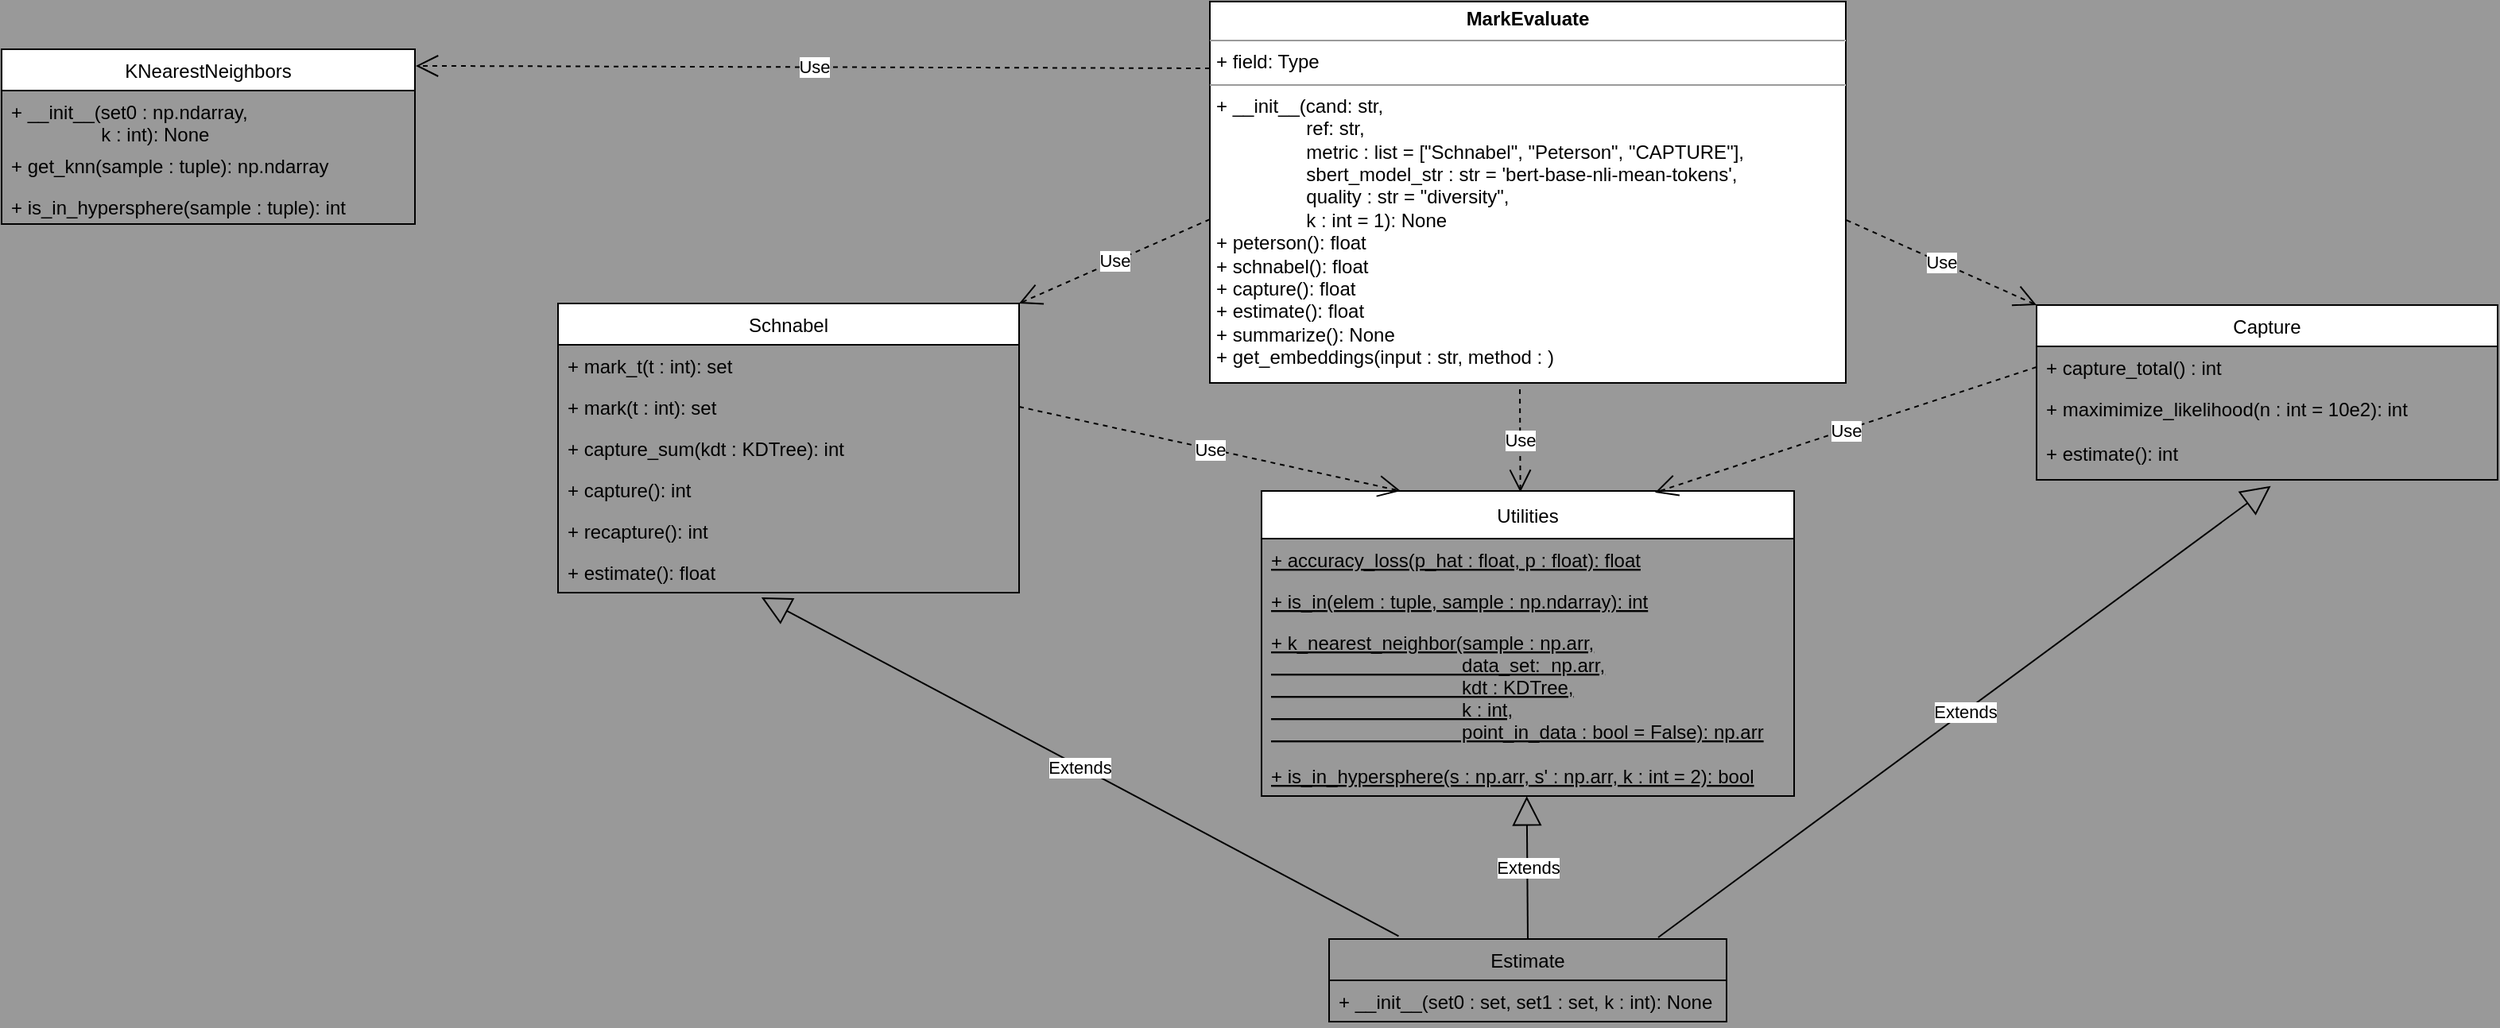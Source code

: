 <mxfile>
    <diagram id="OaVPVNc6GjlpHybK9Wb1" name="Page-1">
        <mxGraphModel dx="2386" dy="913" grid="1" gridSize="10" guides="1" tooltips="1" connect="1" arrows="1" fold="1" page="1" pageScale="1" pageWidth="850" pageHeight="1100" background="#999999" math="0" shadow="0">
            <root>
                <mxCell id="0"/>
                <mxCell id="1" parent="0"/>
                <mxCell id="27" style="edgeStyle=orthogonalEdgeStyle;rounded=0;orthogonalLoop=1;jettySize=auto;html=1;exitX=1;exitY=0.5;exitDx=0;exitDy=0;" parent="1" source="2" edge="1">
                    <mxGeometry relative="1" as="geometry">
                        <mxPoint x="630" y="170" as="targetPoint"/>
                    </mxGeometry>
                </mxCell>
                <mxCell id="2" value="&lt;p style=&quot;margin: 0px ; margin-top: 4px ; text-align: center&quot;&gt;&lt;b&gt;MarkEvaluate&lt;/b&gt;&lt;/p&gt;&lt;hr size=&quot;1&quot;&gt;&lt;p style=&quot;margin: 0px ; margin-left: 4px&quot;&gt;+ field: Type&lt;/p&gt;&lt;hr size=&quot;1&quot;&gt;&lt;p style=&quot;margin: 0px ; margin-left: 4px&quot;&gt;+ __init__(cand: str,&lt;/p&gt;&lt;p style=&quot;margin: 0px ; margin-left: 4px&quot;&gt;&amp;nbsp; &amp;nbsp; &amp;nbsp; &amp;nbsp; &amp;nbsp; &amp;nbsp; &amp;nbsp; &amp;nbsp; &amp;nbsp;ref: str,&lt;/p&gt;&lt;p style=&quot;margin: 0px ; margin-left: 4px&quot;&gt;&amp;nbsp; &amp;nbsp; &amp;nbsp; &amp;nbsp; &amp;nbsp; &amp;nbsp; &amp;nbsp; &amp;nbsp; &amp;nbsp;metric : list = [&quot;Schnabel&quot;, &quot;Peterson&quot;, &quot;CAPTURE&quot;],&lt;/p&gt;&lt;p style=&quot;margin: 0px ; margin-left: 4px&quot;&gt;&amp;nbsp; &amp;nbsp; &amp;nbsp; &amp;nbsp; &amp;nbsp; &amp;nbsp; &amp;nbsp; &amp;nbsp; &amp;nbsp;sbert_model_str : str = 'bert-base-nli-mean-tokens',&lt;/p&gt;&lt;p style=&quot;margin: 0px ; margin-left: 4px&quot;&gt;&lt;span&gt;&amp;nbsp; &amp;nbsp; &amp;nbsp; &amp;nbsp; &amp;nbsp; &amp;nbsp; &amp;nbsp; &amp;nbsp; &amp;nbsp;quality : str = &quot;diversity&quot;,&lt;/span&gt;&lt;/p&gt;&lt;p style=&quot;margin: 0px ; margin-left: 4px&quot;&gt;&lt;span&gt;&amp;nbsp; &amp;nbsp; &amp;nbsp; &amp;nbsp; &amp;nbsp; &amp;nbsp; &amp;nbsp; &amp;nbsp; &amp;nbsp;k : int = 1): None&lt;/span&gt;&lt;/p&gt;&lt;p style=&quot;margin: 0px ; margin-left: 4px&quot;&gt;+ peterson(): float&lt;/p&gt;&lt;p style=&quot;margin: 0px ; margin-left: 4px&quot;&gt;+ schnabel(): float&lt;/p&gt;&lt;p style=&quot;margin: 0px ; margin-left: 4px&quot;&gt;+ capture(): float&lt;/p&gt;&lt;p style=&quot;margin: 0px ; margin-left: 4px&quot;&gt;+ estimate(): float&lt;/p&gt;&lt;p style=&quot;margin: 0px ; margin-left: 4px&quot;&gt;+ summarize(): None&lt;/p&gt;&lt;p style=&quot;margin: 0px ; margin-left: 4px&quot;&gt;+ get_embeddings(input : str, method : )&lt;br&gt;&lt;/p&gt;&lt;p style=&quot;margin: 0px ; margin-left: 4px&quot;&gt;&lt;br&gt;&lt;/p&gt;" style="verticalAlign=top;align=left;overflow=fill;fontSize=12;fontFamily=Helvetica;html=1;" parent="1" vertex="1">
                    <mxGeometry x="240" y="50" width="400" height="240" as="geometry"/>
                </mxCell>
                <mxCell id="3" value="Utilities" style="swimlane;fontStyle=0;childLayout=stackLayout;horizontal=1;startSize=30;horizontalStack=0;resizeParent=1;resizeParentMax=0;resizeLast=0;collapsible=1;marginBottom=0;" parent="1" vertex="1">
                    <mxGeometry x="272.5" y="358" width="335" height="192" as="geometry"/>
                </mxCell>
                <mxCell id="4" value="+ accuracy_loss(p_hat : float, p : float): float" style="text;strokeColor=none;fillColor=none;align=left;verticalAlign=top;spacingLeft=4;spacingRight=4;overflow=hidden;rotatable=0;points=[[0,0.5],[1,0.5]];portConstraint=eastwest;fontStyle=4" parent="3" vertex="1">
                    <mxGeometry y="30" width="335" height="26" as="geometry"/>
                </mxCell>
                <mxCell id="37" value="+ is_in(elem : tuple, sample : np.ndarray): int" style="text;strokeColor=none;fillColor=none;align=left;verticalAlign=top;spacingLeft=4;spacingRight=4;overflow=hidden;rotatable=0;points=[[0,0.5],[1,0.5]];portConstraint=eastwest;fontStyle=4" parent="3" vertex="1">
                    <mxGeometry y="56" width="335" height="26" as="geometry"/>
                </mxCell>
                <mxCell id="5" value="+ k_nearest_neighbor(sample : np.arr,&#10;                                    data_set:  np.arr,&#10;                                    kdt : KDTree,&#10;                                    k : int,&#10;                                    point_in_data : bool = False): np.arr&#10;" style="text;strokeColor=none;fillColor=none;align=left;verticalAlign=top;spacingLeft=4;spacingRight=4;overflow=hidden;rotatable=0;points=[[0,0.5],[1,0.5]];portConstraint=eastwest;fontStyle=4" parent="3" vertex="1">
                    <mxGeometry y="82" width="335" height="84" as="geometry"/>
                </mxCell>
                <mxCell id="8" value="+ is_in_hypersphere(s : np.arr, s' : np.arr, k : int = 2): bool" style="text;strokeColor=none;fillColor=none;align=left;verticalAlign=top;spacingLeft=4;spacingRight=4;overflow=hidden;rotatable=0;points=[[0,0.5],[1,0.5]];portConstraint=eastwest;fontStyle=4" parent="3" vertex="1">
                    <mxGeometry y="166" width="335" height="26" as="geometry"/>
                </mxCell>
                <mxCell id="9" value="Use" style="endArrow=open;endSize=12;dashed=1;html=1;entryX=0.486;entryY=0.004;entryDx=0;entryDy=0;entryPerimeter=0;" parent="1" target="3" edge="1">
                    <mxGeometry width="160" relative="1" as="geometry">
                        <mxPoint x="435" y="294" as="sourcePoint"/>
                        <mxPoint x="395" y="359" as="targetPoint"/>
                    </mxGeometry>
                </mxCell>
                <mxCell id="11" value="Schnabel" style="swimlane;fontStyle=0;childLayout=stackLayout;horizontal=1;startSize=26;horizontalStack=0;resizeParent=1;resizeParentMax=0;resizeLast=0;collapsible=1;marginBottom=0;" parent="1" vertex="1">
                    <mxGeometry x="-170" y="240" width="290" height="182" as="geometry"/>
                </mxCell>
                <mxCell id="35" value="+ mark_t(t : int): set" style="text;strokeColor=none;fillColor=none;align=left;verticalAlign=top;spacingLeft=4;spacingRight=4;overflow=hidden;rotatable=0;points=[[0,0.5],[1,0.5]];portConstraint=eastwest;" parent="11" vertex="1">
                    <mxGeometry y="26" width="290" height="26" as="geometry"/>
                </mxCell>
                <mxCell id="12" value="+ mark(t : int): set" style="text;strokeColor=none;fillColor=none;align=left;verticalAlign=top;spacingLeft=4;spacingRight=4;overflow=hidden;rotatable=0;points=[[0,0.5],[1,0.5]];portConstraint=eastwest;" parent="11" vertex="1">
                    <mxGeometry y="52" width="290" height="26" as="geometry"/>
                </mxCell>
                <mxCell id="36" value="+ capture_sum(kdt : KDTree): int" style="text;strokeColor=none;fillColor=none;align=left;verticalAlign=top;spacingLeft=4;spacingRight=4;overflow=hidden;rotatable=0;points=[[0,0.5],[1,0.5]];portConstraint=eastwest;" parent="11" vertex="1">
                    <mxGeometry y="78" width="290" height="26" as="geometry"/>
                </mxCell>
                <mxCell id="13" value="+ capture(): int" style="text;strokeColor=none;fillColor=none;align=left;verticalAlign=top;spacingLeft=4;spacingRight=4;overflow=hidden;rotatable=0;points=[[0,0.5],[1,0.5]];portConstraint=eastwest;" parent="11" vertex="1">
                    <mxGeometry y="104" width="290" height="26" as="geometry"/>
                </mxCell>
                <mxCell id="14" value="+ recapture(): int" style="text;strokeColor=none;fillColor=none;align=left;verticalAlign=top;spacingLeft=4;spacingRight=4;overflow=hidden;rotatable=0;points=[[0,0.5],[1,0.5]];portConstraint=eastwest;" parent="11" vertex="1">
                    <mxGeometry y="130" width="290" height="26" as="geometry"/>
                </mxCell>
                <mxCell id="19" value="+ estimate(): float" style="text;strokeColor=none;fillColor=none;align=left;verticalAlign=top;spacingLeft=4;spacingRight=4;overflow=hidden;rotatable=0;points=[[0,0.5],[1,0.5]];portConstraint=eastwest;" parent="11" vertex="1">
                    <mxGeometry y="156" width="290" height="26" as="geometry"/>
                </mxCell>
                <mxCell id="15" value="Use" style="endArrow=open;endSize=12;dashed=1;html=1;entryX=1;entryY=0;entryDx=0;entryDy=0;exitX=0;exitY=0.571;exitDx=0;exitDy=0;exitPerimeter=0;" parent="1" source="2" target="11" edge="1">
                    <mxGeometry width="160" relative="1" as="geometry">
                        <mxPoint x="432" y="293" as="sourcePoint"/>
                        <mxPoint x="690" y="290" as="targetPoint"/>
                    </mxGeometry>
                </mxCell>
                <mxCell id="18" value="Use" style="endArrow=open;endSize=12;dashed=1;html=1;exitX=1;exitY=0.5;exitDx=0;exitDy=0;" parent="1" source="12" edge="1">
                    <mxGeometry width="160" relative="1" as="geometry">
                        <mxPoint x="250" y="400" as="sourcePoint"/>
                        <mxPoint x="360" y="358" as="targetPoint"/>
                    </mxGeometry>
                </mxCell>
                <mxCell id="20" value="Capture" style="swimlane;fontStyle=0;childLayout=stackLayout;horizontal=1;startSize=26;horizontalStack=0;resizeParent=1;resizeParentMax=0;resizeLast=0;collapsible=1;marginBottom=0;" parent="1" vertex="1">
                    <mxGeometry x="760" y="241" width="290" height="110" as="geometry"/>
                </mxCell>
                <mxCell id="21" value="+ capture_total() : int" style="text;strokeColor=none;fillColor=none;align=left;verticalAlign=top;spacingLeft=4;spacingRight=4;overflow=hidden;rotatable=0;points=[[0,0.5],[1,0.5]];portConstraint=eastwest;" parent="20" vertex="1">
                    <mxGeometry y="26" width="290" height="26" as="geometry"/>
                </mxCell>
                <mxCell id="22" value="+ maximimize_likelihood(n : int = 10e2): int" style="text;strokeColor=none;fillColor=none;align=left;verticalAlign=top;spacingLeft=4;spacingRight=4;overflow=hidden;rotatable=0;points=[[0,0.5],[1,0.5]];portConstraint=eastwest;" parent="20" vertex="1">
                    <mxGeometry y="52" width="290" height="28" as="geometry"/>
                </mxCell>
                <mxCell id="23" value="+ estimate(): int" style="text;strokeColor=none;fillColor=none;align=left;verticalAlign=top;spacingLeft=4;spacingRight=4;overflow=hidden;rotatable=0;points=[[0,0.5],[1,0.5]];portConstraint=eastwest;" parent="20" vertex="1">
                    <mxGeometry y="80" width="290" height="30" as="geometry"/>
                </mxCell>
                <mxCell id="24" value="Use" style="endArrow=open;endSize=12;dashed=1;html=1;exitX=1.001;exitY=0.573;exitDx=0;exitDy=0;entryX=0;entryY=0;entryDx=0;entryDy=0;exitPerimeter=0;" parent="1" source="2" target="20" edge="1">
                    <mxGeometry width="160" relative="1" as="geometry">
                        <mxPoint x="390" y="400" as="sourcePoint"/>
                        <mxPoint x="550" y="400" as="targetPoint"/>
                    </mxGeometry>
                </mxCell>
                <mxCell id="25" value="Use" style="endArrow=open;endSize=12;dashed=1;html=1;exitX=0;exitY=0.5;exitDx=0;exitDy=0;" parent="1" source="21" edge="1">
                    <mxGeometry width="160" relative="1" as="geometry">
                        <mxPoint x="160" y="340" as="sourcePoint"/>
                        <mxPoint x="520" y="359" as="targetPoint"/>
                    </mxGeometry>
                </mxCell>
                <mxCell id="28" value="Estimate" style="swimlane;fontStyle=0;childLayout=stackLayout;horizontal=1;startSize=26;fillColor=none;horizontalStack=0;resizeParent=1;resizeParentMax=0;resizeLast=0;collapsible=1;marginBottom=0;" parent="1" vertex="1">
                    <mxGeometry x="315" y="640" width="250" height="52" as="geometry"/>
                </mxCell>
                <mxCell id="29" value="+ __init__(set0 : set, set1 : set, k : int): None" style="text;strokeColor=none;fillColor=none;align=left;verticalAlign=top;spacingLeft=4;spacingRight=4;overflow=hidden;rotatable=0;points=[[0,0.5],[1,0.5]];portConstraint=eastwest;" parent="28" vertex="1">
                    <mxGeometry y="26" width="250" height="26" as="geometry"/>
                </mxCell>
                <mxCell id="32" value="Extends" style="endArrow=block;endSize=16;endFill=0;html=1;exitX=0.5;exitY=0;exitDx=0;exitDy=0;entryX=0.498;entryY=1.005;entryDx=0;entryDy=0;entryPerimeter=0;" parent="1" source="28" target="8" edge="1">
                    <mxGeometry width="160" relative="1" as="geometry">
                        <mxPoint x="320" y="350" as="sourcePoint"/>
                        <mxPoint x="480" y="350" as="targetPoint"/>
                    </mxGeometry>
                </mxCell>
                <mxCell id="33" value="Extends" style="endArrow=block;endSize=16;endFill=0;html=1;entryX=0.441;entryY=1.113;entryDx=0;entryDy=0;entryPerimeter=0;exitX=0.175;exitY=-0.036;exitDx=0;exitDy=0;exitPerimeter=0;" parent="1" source="28" target="19" edge="1">
                    <mxGeometry width="160" relative="1" as="geometry">
                        <mxPoint x="90" y="570" as="sourcePoint"/>
                        <mxPoint x="250" y="570" as="targetPoint"/>
                    </mxGeometry>
                </mxCell>
                <mxCell id="34" value="Extends" style="endArrow=block;endSize=16;endFill=0;html=1;entryX=0.508;entryY=1.128;entryDx=0;entryDy=0;entryPerimeter=0;" parent="1" target="23" edge="1">
                    <mxGeometry width="160" relative="1" as="geometry">
                        <mxPoint x="522" y="639" as="sourcePoint"/>
                        <mxPoint x="680" y="610" as="targetPoint"/>
                    </mxGeometry>
                </mxCell>
                <mxCell id="44" value="KNearestNeighbors" style="swimlane;fontStyle=0;childLayout=stackLayout;horizontal=1;startSize=26;horizontalStack=0;resizeParent=1;resizeParentMax=0;resizeLast=0;collapsible=1;marginBottom=0;labelBackgroundColor=none;" vertex="1" parent="1">
                    <mxGeometry x="-520" y="80" width="260" height="110" as="geometry"/>
                </mxCell>
                <mxCell id="47" value="+ __init__(set0 : np.ndarray,&#10;                 k : int): None" style="text;strokeColor=none;fillColor=none;align=left;verticalAlign=top;spacingLeft=4;spacingRight=4;overflow=hidden;rotatable=0;points=[[0,0.5],[1,0.5]];portConstraint=eastwest;" vertex="1" parent="44">
                    <mxGeometry y="26" width="260" height="34" as="geometry"/>
                </mxCell>
                <mxCell id="45" value="+ get_knn(sample : tuple): np.ndarray" style="text;strokeColor=none;fillColor=none;align=left;verticalAlign=top;spacingLeft=4;spacingRight=4;overflow=hidden;rotatable=0;points=[[0,0.5],[1,0.5]];portConstraint=eastwest;" vertex="1" parent="44">
                    <mxGeometry y="60" width="260" height="26" as="geometry"/>
                </mxCell>
                <mxCell id="46" value="+ is_in_hypersphere(sample : tuple): int" style="text;strokeColor=none;fillColor=none;align=left;verticalAlign=top;spacingLeft=4;spacingRight=4;overflow=hidden;rotatable=0;points=[[0,0.5],[1,0.5]];portConstraint=eastwest;" vertex="1" parent="44">
                    <mxGeometry y="86" width="260" height="24" as="geometry"/>
                </mxCell>
                <mxCell id="50" value="Use" style="endArrow=open;endSize=12;dashed=1;html=1;entryX=1.002;entryY=0.095;entryDx=0;entryDy=0;entryPerimeter=0;" edge="1" parent="1" target="44">
                    <mxGeometry width="160" relative="1" as="geometry">
                        <mxPoint x="240" y="92" as="sourcePoint"/>
                        <mxPoint x="20" y="330" as="targetPoint"/>
                    </mxGeometry>
                </mxCell>
            </root>
        </mxGraphModel>
    </diagram>
</mxfile>